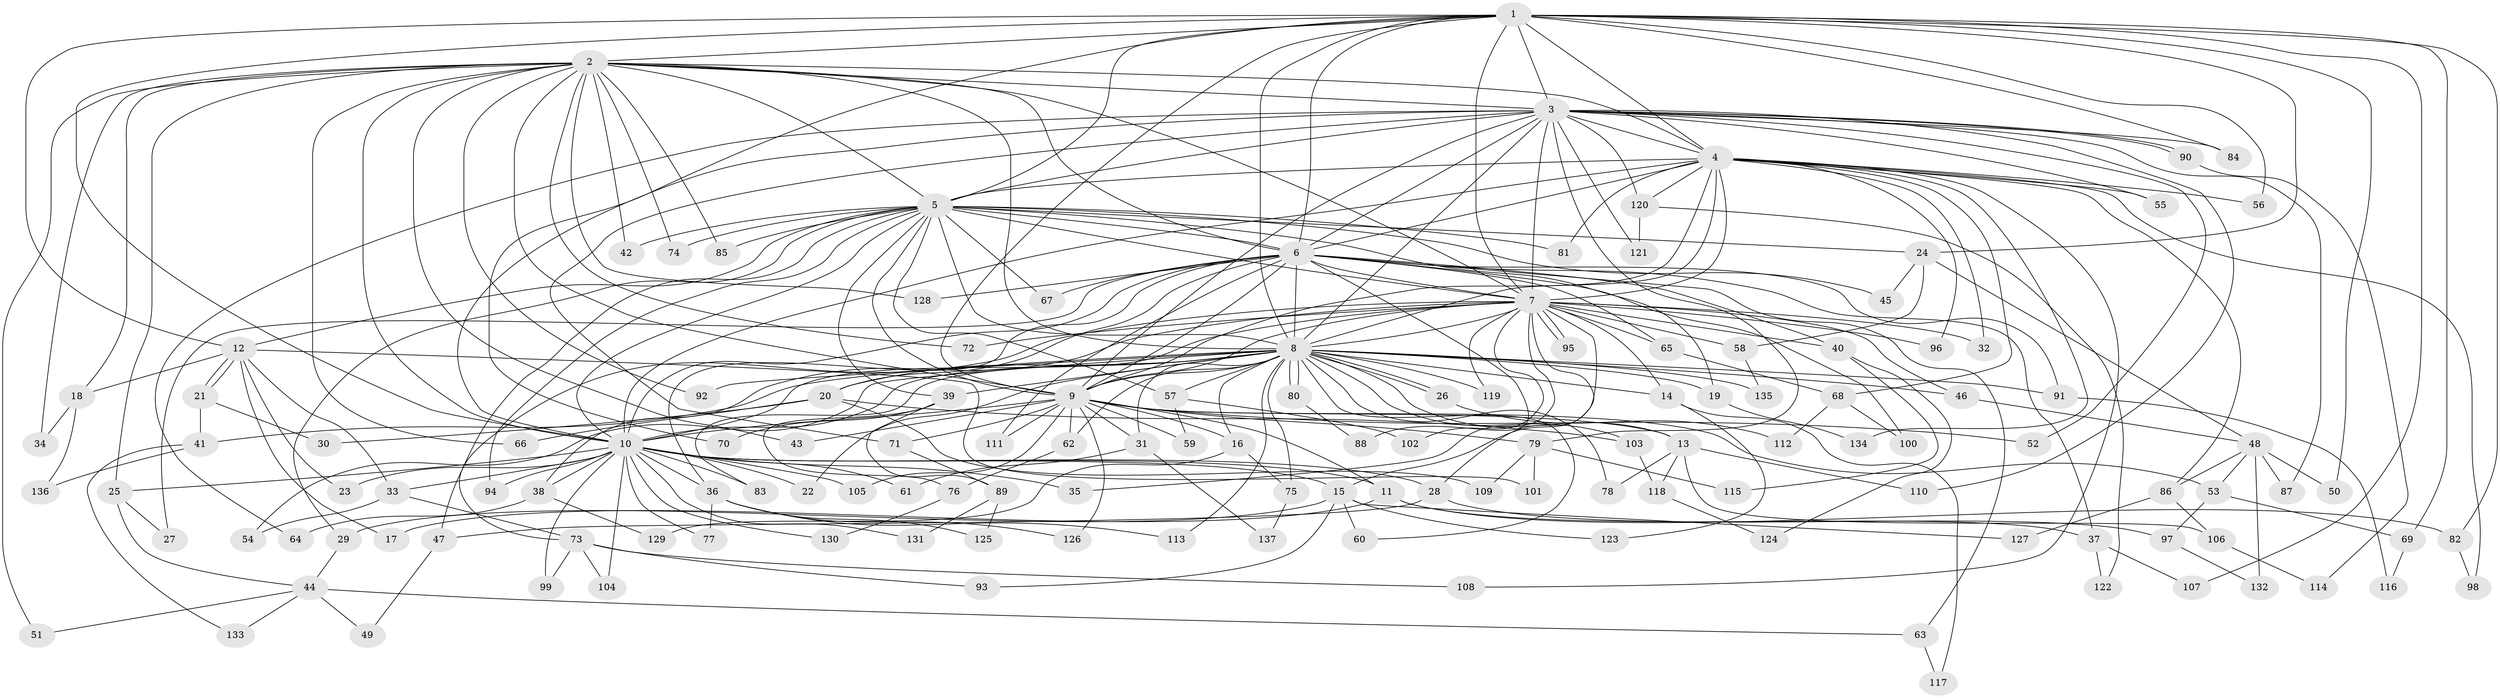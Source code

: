// coarse degree distribution, {18: 0.027522935779816515, 17: 0.009174311926605505, 21: 0.009174311926605505, 32: 0.009174311926605505, 25: 0.009174311926605505, 35: 0.009174311926605505, 27: 0.009174311926605505, 5: 0.045871559633027525, 9: 0.009174311926605505, 4: 0.11926605504587157, 7: 0.027522935779816515, 2: 0.4954128440366973, 3: 0.1743119266055046, 6: 0.03669724770642202, 1: 0.009174311926605505}
// Generated by graph-tools (version 1.1) at 2025/41/03/06/25 10:41:34]
// undirected, 137 vertices, 299 edges
graph export_dot {
graph [start="1"]
  node [color=gray90,style=filled];
  1;
  2;
  3;
  4;
  5;
  6;
  7;
  8;
  9;
  10;
  11;
  12;
  13;
  14;
  15;
  16;
  17;
  18;
  19;
  20;
  21;
  22;
  23;
  24;
  25;
  26;
  27;
  28;
  29;
  30;
  31;
  32;
  33;
  34;
  35;
  36;
  37;
  38;
  39;
  40;
  41;
  42;
  43;
  44;
  45;
  46;
  47;
  48;
  49;
  50;
  51;
  52;
  53;
  54;
  55;
  56;
  57;
  58;
  59;
  60;
  61;
  62;
  63;
  64;
  65;
  66;
  67;
  68;
  69;
  70;
  71;
  72;
  73;
  74;
  75;
  76;
  77;
  78;
  79;
  80;
  81;
  82;
  83;
  84;
  85;
  86;
  87;
  88;
  89;
  90;
  91;
  92;
  93;
  94;
  95;
  96;
  97;
  98;
  99;
  100;
  101;
  102;
  103;
  104;
  105;
  106;
  107;
  108;
  109;
  110;
  111;
  112;
  113;
  114;
  115;
  116;
  117;
  118;
  119;
  120;
  121;
  122;
  123;
  124;
  125;
  126;
  127;
  128;
  129;
  130;
  131;
  132;
  133;
  134;
  135;
  136;
  137;
  1 -- 2;
  1 -- 3;
  1 -- 4;
  1 -- 5;
  1 -- 6;
  1 -- 7;
  1 -- 8;
  1 -- 9;
  1 -- 10;
  1 -- 12;
  1 -- 24;
  1 -- 50;
  1 -- 56;
  1 -- 69;
  1 -- 70;
  1 -- 82;
  1 -- 84;
  1 -- 107;
  2 -- 3;
  2 -- 4;
  2 -- 5;
  2 -- 6;
  2 -- 7;
  2 -- 8;
  2 -- 9;
  2 -- 10;
  2 -- 18;
  2 -- 25;
  2 -- 34;
  2 -- 42;
  2 -- 43;
  2 -- 51;
  2 -- 66;
  2 -- 72;
  2 -- 74;
  2 -- 85;
  2 -- 92;
  2 -- 128;
  3 -- 4;
  3 -- 5;
  3 -- 6;
  3 -- 7;
  3 -- 8;
  3 -- 9;
  3 -- 10;
  3 -- 52;
  3 -- 55;
  3 -- 64;
  3 -- 71;
  3 -- 79;
  3 -- 84;
  3 -- 87;
  3 -- 90;
  3 -- 90;
  3 -- 110;
  3 -- 120;
  3 -- 121;
  4 -- 5;
  4 -- 6;
  4 -- 7;
  4 -- 8;
  4 -- 9;
  4 -- 10;
  4 -- 32;
  4 -- 55;
  4 -- 56;
  4 -- 68;
  4 -- 81;
  4 -- 86;
  4 -- 96;
  4 -- 98;
  4 -- 108;
  4 -- 120;
  4 -- 134;
  5 -- 6;
  5 -- 7;
  5 -- 8;
  5 -- 9;
  5 -- 10;
  5 -- 12;
  5 -- 19;
  5 -- 24;
  5 -- 29;
  5 -- 39;
  5 -- 42;
  5 -- 45;
  5 -- 47;
  5 -- 57;
  5 -- 67;
  5 -- 74;
  5 -- 81;
  5 -- 85;
  5 -- 94;
  6 -- 7;
  6 -- 8;
  6 -- 9;
  6 -- 10;
  6 -- 20;
  6 -- 27;
  6 -- 36;
  6 -- 37;
  6 -- 40;
  6 -- 63;
  6 -- 65;
  6 -- 67;
  6 -- 88;
  6 -- 91;
  6 -- 100;
  6 -- 111;
  6 -- 128;
  7 -- 8;
  7 -- 9;
  7 -- 10;
  7 -- 14;
  7 -- 15;
  7 -- 28;
  7 -- 32;
  7 -- 35;
  7 -- 38;
  7 -- 40;
  7 -- 46;
  7 -- 58;
  7 -- 65;
  7 -- 72;
  7 -- 73;
  7 -- 95;
  7 -- 95;
  7 -- 96;
  7 -- 102;
  7 -- 119;
  8 -- 9;
  8 -- 10;
  8 -- 13;
  8 -- 14;
  8 -- 16;
  8 -- 19;
  8 -- 20;
  8 -- 22;
  8 -- 26;
  8 -- 26;
  8 -- 31;
  8 -- 39;
  8 -- 41;
  8 -- 46;
  8 -- 54;
  8 -- 57;
  8 -- 60;
  8 -- 62;
  8 -- 75;
  8 -- 78;
  8 -- 80;
  8 -- 80;
  8 -- 83;
  8 -- 91;
  8 -- 92;
  8 -- 103;
  8 -- 113;
  8 -- 119;
  8 -- 135;
  9 -- 10;
  9 -- 11;
  9 -- 13;
  9 -- 16;
  9 -- 31;
  9 -- 43;
  9 -- 52;
  9 -- 53;
  9 -- 59;
  9 -- 62;
  9 -- 71;
  9 -- 79;
  9 -- 105;
  9 -- 111;
  9 -- 126;
  10 -- 11;
  10 -- 15;
  10 -- 22;
  10 -- 23;
  10 -- 25;
  10 -- 28;
  10 -- 33;
  10 -- 35;
  10 -- 36;
  10 -- 38;
  10 -- 61;
  10 -- 77;
  10 -- 83;
  10 -- 94;
  10 -- 99;
  10 -- 104;
  10 -- 105;
  10 -- 130;
  10 -- 131;
  11 -- 17;
  11 -- 37;
  11 -- 82;
  12 -- 17;
  12 -- 18;
  12 -- 21;
  12 -- 21;
  12 -- 23;
  12 -- 33;
  12 -- 101;
  13 -- 78;
  13 -- 106;
  13 -- 110;
  13 -- 118;
  14 -- 117;
  14 -- 123;
  15 -- 29;
  15 -- 60;
  15 -- 93;
  15 -- 123;
  15 -- 127;
  16 -- 75;
  16 -- 129;
  18 -- 34;
  18 -- 136;
  19 -- 134;
  20 -- 30;
  20 -- 66;
  20 -- 103;
  20 -- 109;
  21 -- 30;
  21 -- 41;
  24 -- 45;
  24 -- 48;
  24 -- 58;
  25 -- 27;
  25 -- 44;
  26 -- 112;
  28 -- 47;
  28 -- 97;
  29 -- 44;
  31 -- 61;
  31 -- 137;
  33 -- 54;
  33 -- 73;
  36 -- 77;
  36 -- 113;
  36 -- 125;
  36 -- 126;
  37 -- 107;
  37 -- 122;
  38 -- 64;
  38 -- 129;
  39 -- 70;
  39 -- 76;
  39 -- 89;
  40 -- 115;
  40 -- 124;
  41 -- 133;
  41 -- 136;
  44 -- 49;
  44 -- 51;
  44 -- 63;
  44 -- 133;
  46 -- 48;
  47 -- 49;
  48 -- 50;
  48 -- 53;
  48 -- 86;
  48 -- 87;
  48 -- 132;
  53 -- 69;
  53 -- 97;
  57 -- 59;
  57 -- 102;
  58 -- 135;
  62 -- 76;
  63 -- 117;
  65 -- 68;
  68 -- 100;
  68 -- 112;
  69 -- 116;
  71 -- 89;
  73 -- 93;
  73 -- 99;
  73 -- 104;
  73 -- 108;
  75 -- 137;
  76 -- 130;
  79 -- 101;
  79 -- 109;
  79 -- 115;
  80 -- 88;
  82 -- 98;
  86 -- 106;
  86 -- 127;
  89 -- 125;
  89 -- 131;
  90 -- 114;
  91 -- 116;
  97 -- 132;
  103 -- 118;
  106 -- 114;
  118 -- 124;
  120 -- 121;
  120 -- 122;
}
